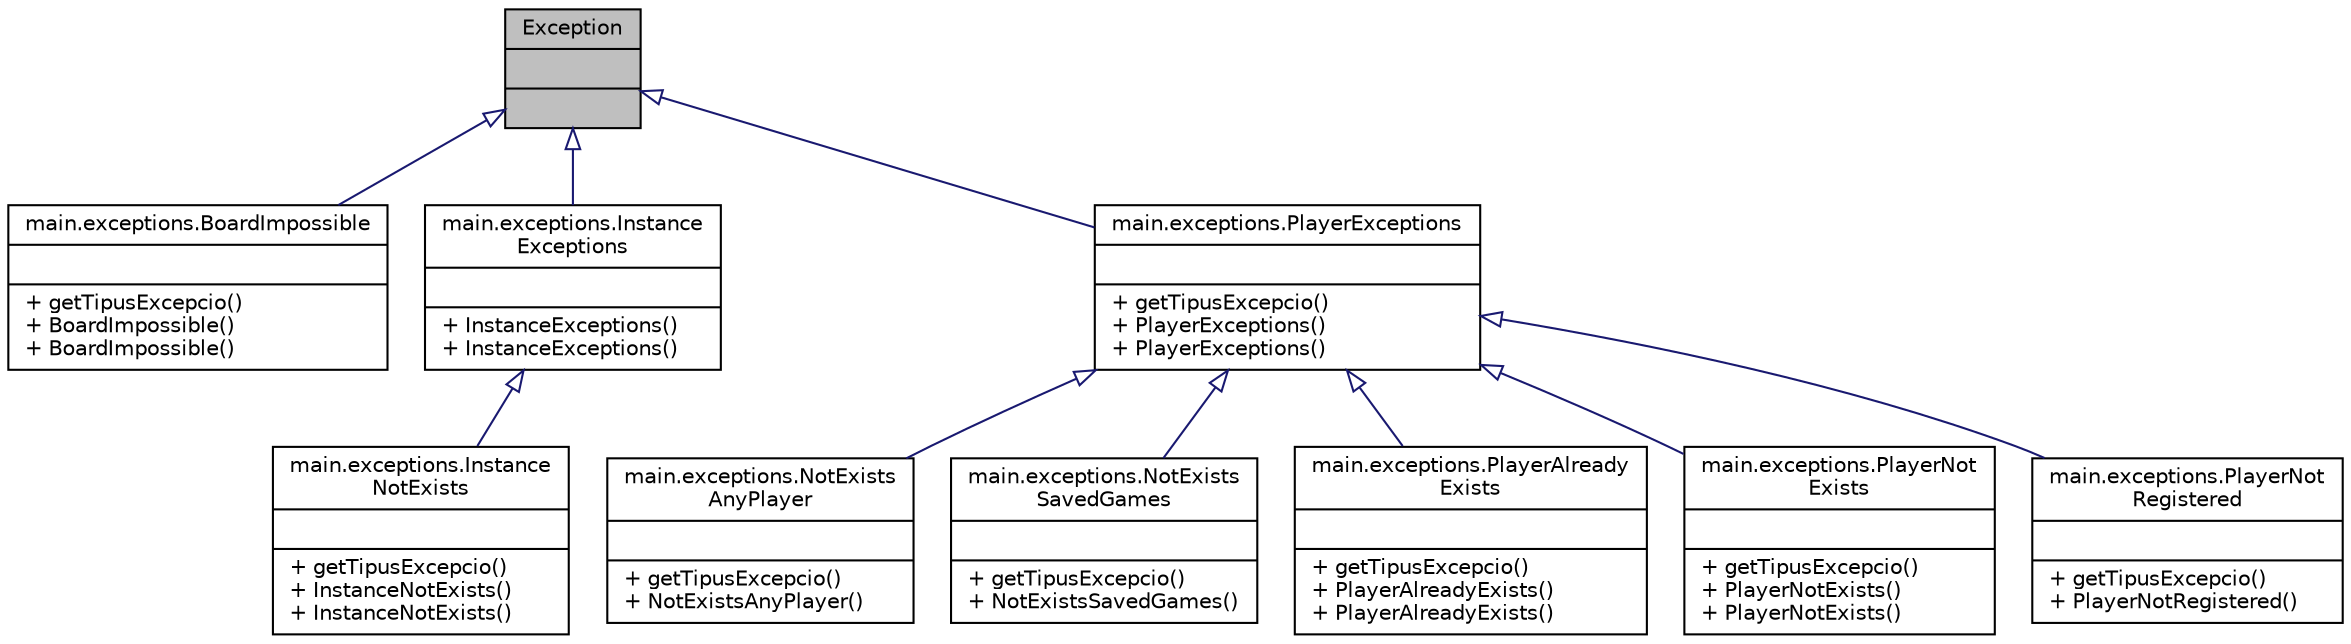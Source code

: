 digraph "Exception"
{
 // INTERACTIVE_SVG=YES
 // LATEX_PDF_SIZE
  edge [fontname="Helvetica",fontsize="10",labelfontname="Helvetica",labelfontsize="10"];
  node [fontname="Helvetica",fontsize="10",shape=record];
  Node1 [label="{Exception\n||}",height=0.2,width=0.4,color="black", fillcolor="grey75", style="filled", fontcolor="black",tooltip=" "];
  Node1 -> Node2 [dir="back",color="midnightblue",fontsize="10",style="solid",arrowtail="onormal",fontname="Helvetica"];
  Node2 [label="{main.exceptions.BoardImpossible\n||+ getTipusExcepcio()\l+ BoardImpossible()\l+ BoardImpossible()\l}",height=0.2,width=0.4,color="black", fillcolor="white", style="filled",URL="$classmain_1_1exceptions_1_1BoardImpossible.html",tooltip=" "];
  Node1 -> Node3 [dir="back",color="midnightblue",fontsize="10",style="solid",arrowtail="onormal",fontname="Helvetica"];
  Node3 [label="{main.exceptions.Instance\lExceptions\n||+ InstanceExceptions()\l+ InstanceExceptions()\l}",height=0.2,width=0.4,color="black", fillcolor="white", style="filled",URL="$classmain_1_1exceptions_1_1InstanceExceptions.html",tooltip=" "];
  Node3 -> Node4 [dir="back",color="midnightblue",fontsize="10",style="solid",arrowtail="onormal",fontname="Helvetica"];
  Node4 [label="{main.exceptions.Instance\lNotExists\n||+ getTipusExcepcio()\l+ InstanceNotExists()\l+ InstanceNotExists()\l}",height=0.2,width=0.4,color="black", fillcolor="white", style="filled",URL="$classmain_1_1exceptions_1_1InstanceNotExists.html",tooltip=" "];
  Node1 -> Node5 [dir="back",color="midnightblue",fontsize="10",style="solid",arrowtail="onormal",fontname="Helvetica"];
  Node5 [label="{main.exceptions.PlayerExceptions\n||+ getTipusExcepcio()\l+ PlayerExceptions()\l+ PlayerExceptions()\l}",height=0.2,width=0.4,color="black", fillcolor="white", style="filled",URL="$classmain_1_1exceptions_1_1PlayerExceptions.html",tooltip=" "];
  Node5 -> Node6 [dir="back",color="midnightblue",fontsize="10",style="solid",arrowtail="onormal",fontname="Helvetica"];
  Node6 [label="{main.exceptions.NotExists\lAnyPlayer\n||+ getTipusExcepcio()\l+ NotExistsAnyPlayer()\l}",height=0.2,width=0.4,color="black", fillcolor="white", style="filled",URL="$classmain_1_1exceptions_1_1NotExistsAnyPlayer.html",tooltip=" "];
  Node5 -> Node7 [dir="back",color="midnightblue",fontsize="10",style="solid",arrowtail="onormal",fontname="Helvetica"];
  Node7 [label="{main.exceptions.NotExists\lSavedGames\n||+ getTipusExcepcio()\l+ NotExistsSavedGames()\l}",height=0.2,width=0.4,color="black", fillcolor="white", style="filled",URL="$classmain_1_1exceptions_1_1NotExistsSavedGames.html",tooltip=" "];
  Node5 -> Node8 [dir="back",color="midnightblue",fontsize="10",style="solid",arrowtail="onormal",fontname="Helvetica"];
  Node8 [label="{main.exceptions.PlayerAlready\lExists\n||+ getTipusExcepcio()\l+ PlayerAlreadyExists()\l+ PlayerAlreadyExists()\l}",height=0.2,width=0.4,color="black", fillcolor="white", style="filled",URL="$classmain_1_1exceptions_1_1PlayerAlreadyExists.html",tooltip=" "];
  Node5 -> Node9 [dir="back",color="midnightblue",fontsize="10",style="solid",arrowtail="onormal",fontname="Helvetica"];
  Node9 [label="{main.exceptions.PlayerNot\lExists\n||+ getTipusExcepcio()\l+ PlayerNotExists()\l+ PlayerNotExists()\l}",height=0.2,width=0.4,color="black", fillcolor="white", style="filled",URL="$classmain_1_1exceptions_1_1PlayerNotExists.html",tooltip=" "];
  Node5 -> Node10 [dir="back",color="midnightblue",fontsize="10",style="solid",arrowtail="onormal",fontname="Helvetica"];
  Node10 [label="{main.exceptions.PlayerNot\lRegistered\n||+ getTipusExcepcio()\l+ PlayerNotRegistered()\l}",height=0.2,width=0.4,color="black", fillcolor="white", style="filled",URL="$classmain_1_1exceptions_1_1PlayerNotRegistered.html",tooltip=" "];
}

